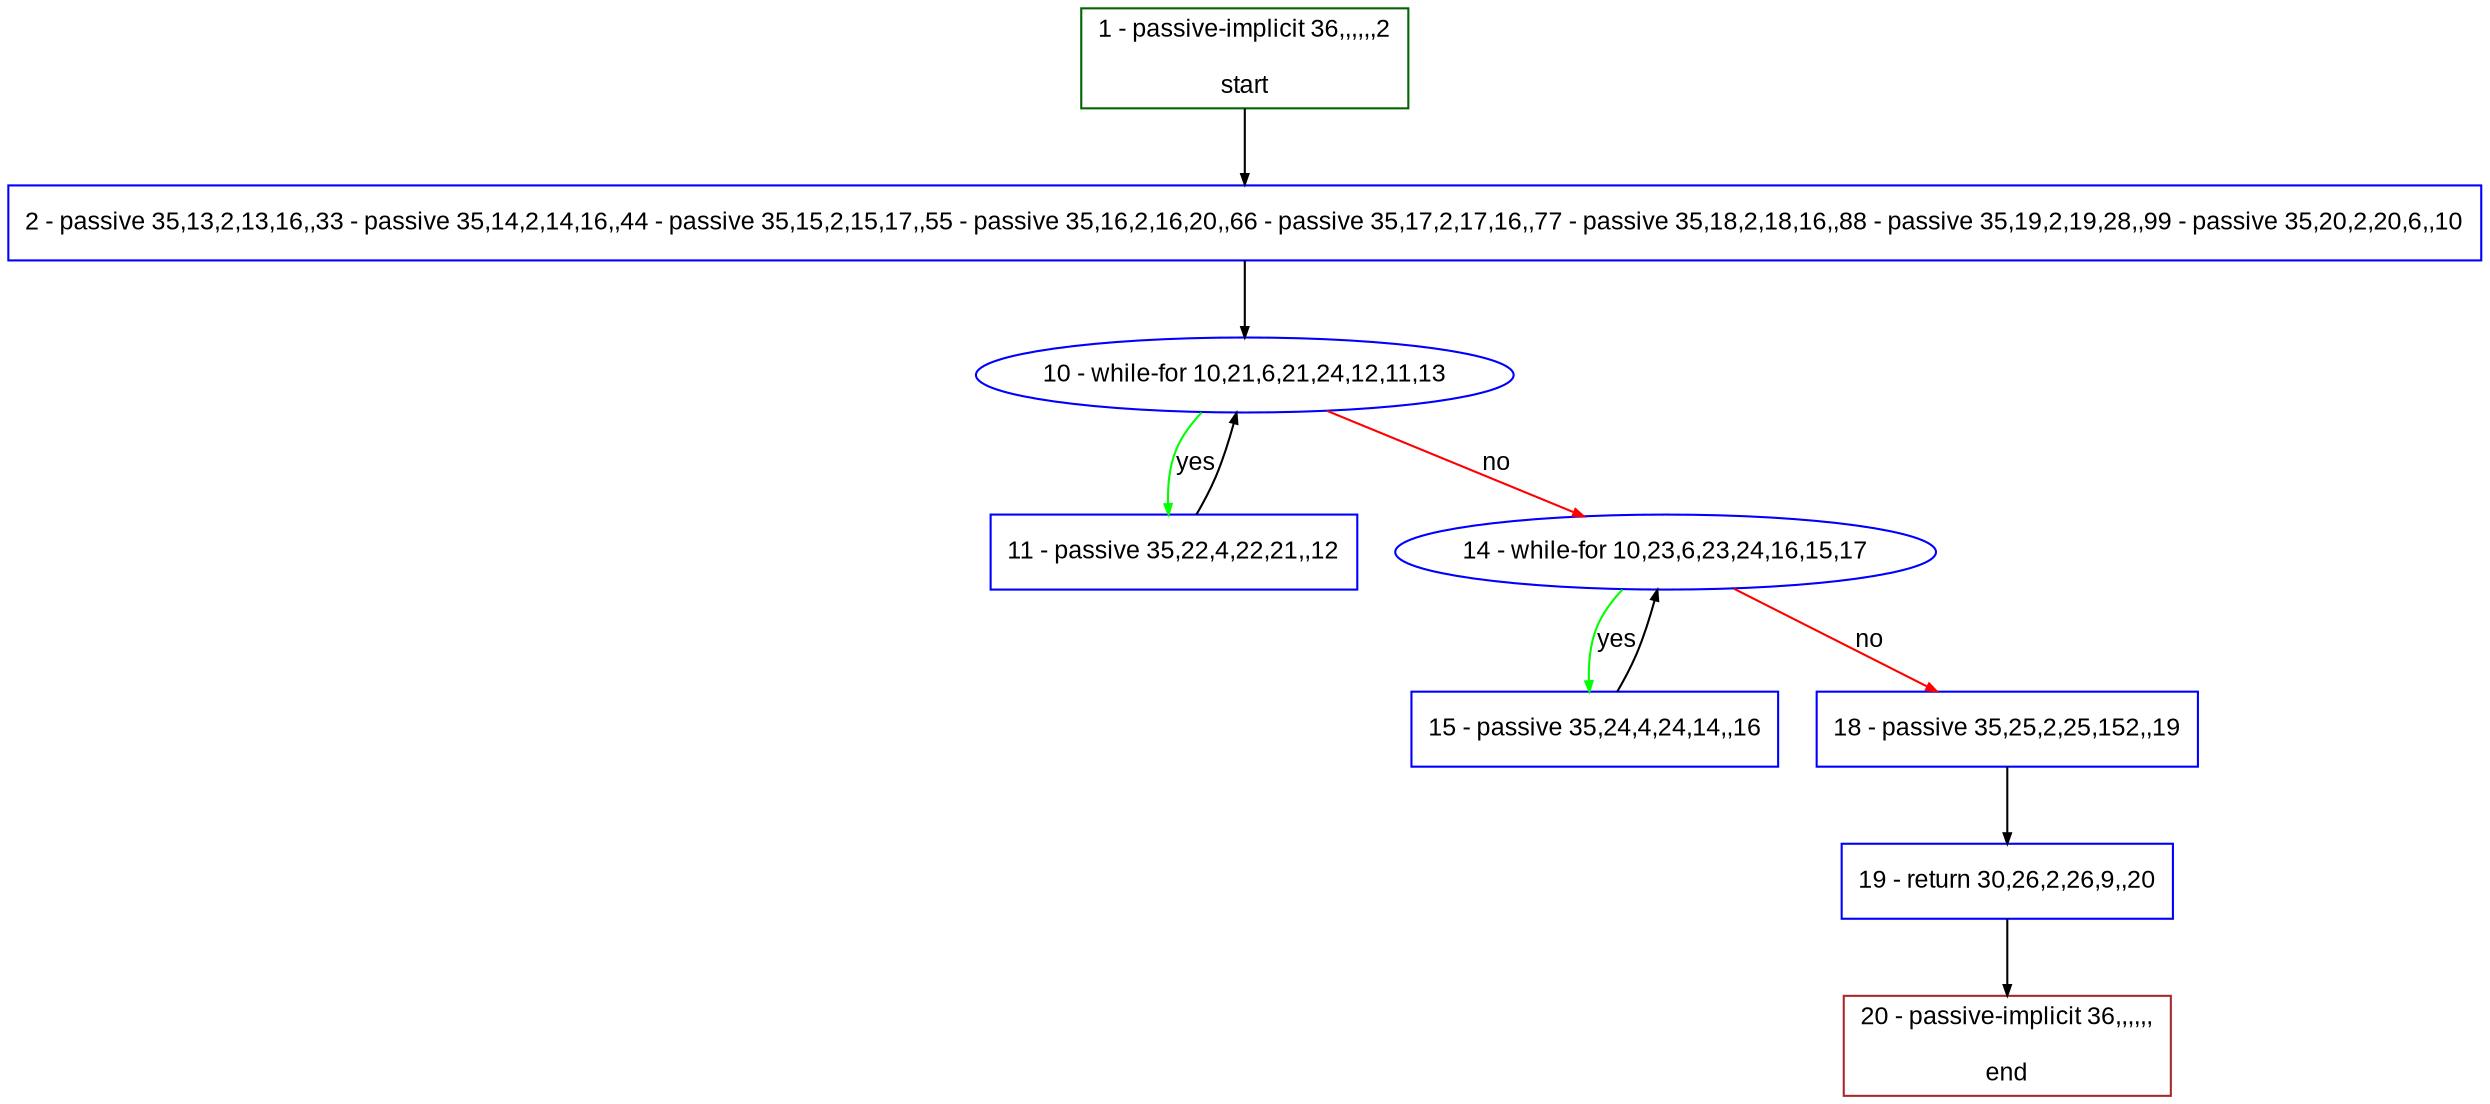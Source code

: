digraph "" {
  graph [pack="true", label="", fontsize="12", packmode="clust", fontname="Arial", fillcolor="#FFFFCC", bgcolor="white", style="rounded,filled", compound="true"];
  node [node_initialized="no", label="", color="grey", fontsize="12", fillcolor="white", fontname="Arial", style="filled", shape="rectangle", compound="true", fixedsize="false"];
  edge [fontcolor="black", arrowhead="normal", arrowtail="none", arrowsize="0.5", ltail="", label="", color="black", fontsize="12", lhead="", fontname="Arial", dir="forward", compound="true"];
  __N1 [label="2 - passive 35,13,2,13,16,,33 - passive 35,14,2,14,16,,44 - passive 35,15,2,15,17,,55 - passive 35,16,2,16,20,,66 - passive 35,17,2,17,16,,77 - passive 35,18,2,18,16,,88 - passive 35,19,2,19,28,,99 - passive 35,20,2,20,6,,10", color="#0000ff", fillcolor="#ffffff", style="filled", shape="box"];
  __N2 [label="1 - passive-implicit 36,,,,,,2\n\nstart", color="#006400", fillcolor="#ffffff", style="filled", shape="box"];
  __N3 [label="10 - while-for 10,21,6,21,24,12,11,13", color="#0000ff", fillcolor="#ffffff", style="filled", shape="oval"];
  __N4 [label="11 - passive 35,22,4,22,21,,12", color="#0000ff", fillcolor="#ffffff", style="filled", shape="box"];
  __N5 [label="14 - while-for 10,23,6,23,24,16,15,17", color="#0000ff", fillcolor="#ffffff", style="filled", shape="oval"];
  __N6 [label="15 - passive 35,24,4,24,14,,16", color="#0000ff", fillcolor="#ffffff", style="filled", shape="box"];
  __N7 [label="18 - passive 35,25,2,25,152,,19", color="#0000ff", fillcolor="#ffffff", style="filled", shape="box"];
  __N8 [label="19 - return 30,26,2,26,9,,20", color="#0000ff", fillcolor="#ffffff", style="filled", shape="box"];
  __N9 [label="20 - passive-implicit 36,,,,,,\n\nend", color="#a52a2a", fillcolor="#ffffff", style="filled", shape="box"];
  __N2 -> __N1 [arrowhead="normal", arrowtail="none", color="#000000", label="", dir="forward"];
  __N1 -> __N3 [arrowhead="normal", arrowtail="none", color="#000000", label="", dir="forward"];
  __N3 -> __N4 [arrowhead="normal", arrowtail="none", color="#00ff00", label="yes", dir="forward"];
  __N4 -> __N3 [arrowhead="normal", arrowtail="none", color="#000000", label="", dir="forward"];
  __N3 -> __N5 [arrowhead="normal", arrowtail="none", color="#ff0000", label="no", dir="forward"];
  __N5 -> __N6 [arrowhead="normal", arrowtail="none", color="#00ff00", label="yes", dir="forward"];
  __N6 -> __N5 [arrowhead="normal", arrowtail="none", color="#000000", label="", dir="forward"];
  __N5 -> __N7 [arrowhead="normal", arrowtail="none", color="#ff0000", label="no", dir="forward"];
  __N7 -> __N8 [arrowhead="normal", arrowtail="none", color="#000000", label="", dir="forward"];
  __N8 -> __N9 [arrowhead="normal", arrowtail="none", color="#000000", label="", dir="forward"];
}
